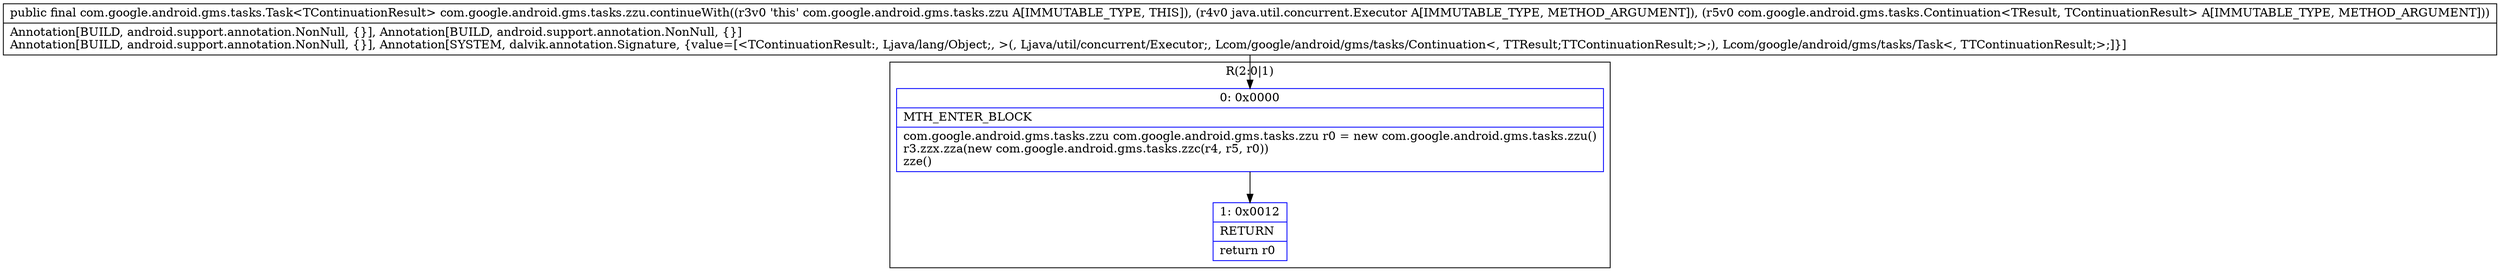digraph "CFG forcom.google.android.gms.tasks.zzu.continueWith(Ljava\/util\/concurrent\/Executor;Lcom\/google\/android\/gms\/tasks\/Continuation;)Lcom\/google\/android\/gms\/tasks\/Task;" {
subgraph cluster_Region_1527551741 {
label = "R(2:0|1)";
node [shape=record,color=blue];
Node_0 [shape=record,label="{0\:\ 0x0000|MTH_ENTER_BLOCK\l|com.google.android.gms.tasks.zzu com.google.android.gms.tasks.zzu r0 = new com.google.android.gms.tasks.zzu()\lr3.zzx.zza(new com.google.android.gms.tasks.zzc(r4, r5, r0))\lzze()\l}"];
Node_1 [shape=record,label="{1\:\ 0x0012|RETURN\l|return r0\l}"];
}
MethodNode[shape=record,label="{public final com.google.android.gms.tasks.Task\<TContinuationResult\> com.google.android.gms.tasks.zzu.continueWith((r3v0 'this' com.google.android.gms.tasks.zzu A[IMMUTABLE_TYPE, THIS]), (r4v0 java.util.concurrent.Executor A[IMMUTABLE_TYPE, METHOD_ARGUMENT]), (r5v0 com.google.android.gms.tasks.Continuation\<TResult, TContinuationResult\> A[IMMUTABLE_TYPE, METHOD_ARGUMENT]))  | Annotation[BUILD, android.support.annotation.NonNull, \{\}], Annotation[BUILD, android.support.annotation.NonNull, \{\}]\lAnnotation[BUILD, android.support.annotation.NonNull, \{\}], Annotation[SYSTEM, dalvik.annotation.Signature, \{value=[\<TContinuationResult:, Ljava\/lang\/Object;, \>(, Ljava\/util\/concurrent\/Executor;, Lcom\/google\/android\/gms\/tasks\/Continuation\<, TTResult;TTContinuationResult;\>;), Lcom\/google\/android\/gms\/tasks\/Task\<, TTContinuationResult;\>;]\}]\l}"];
MethodNode -> Node_0;
Node_0 -> Node_1;
}

